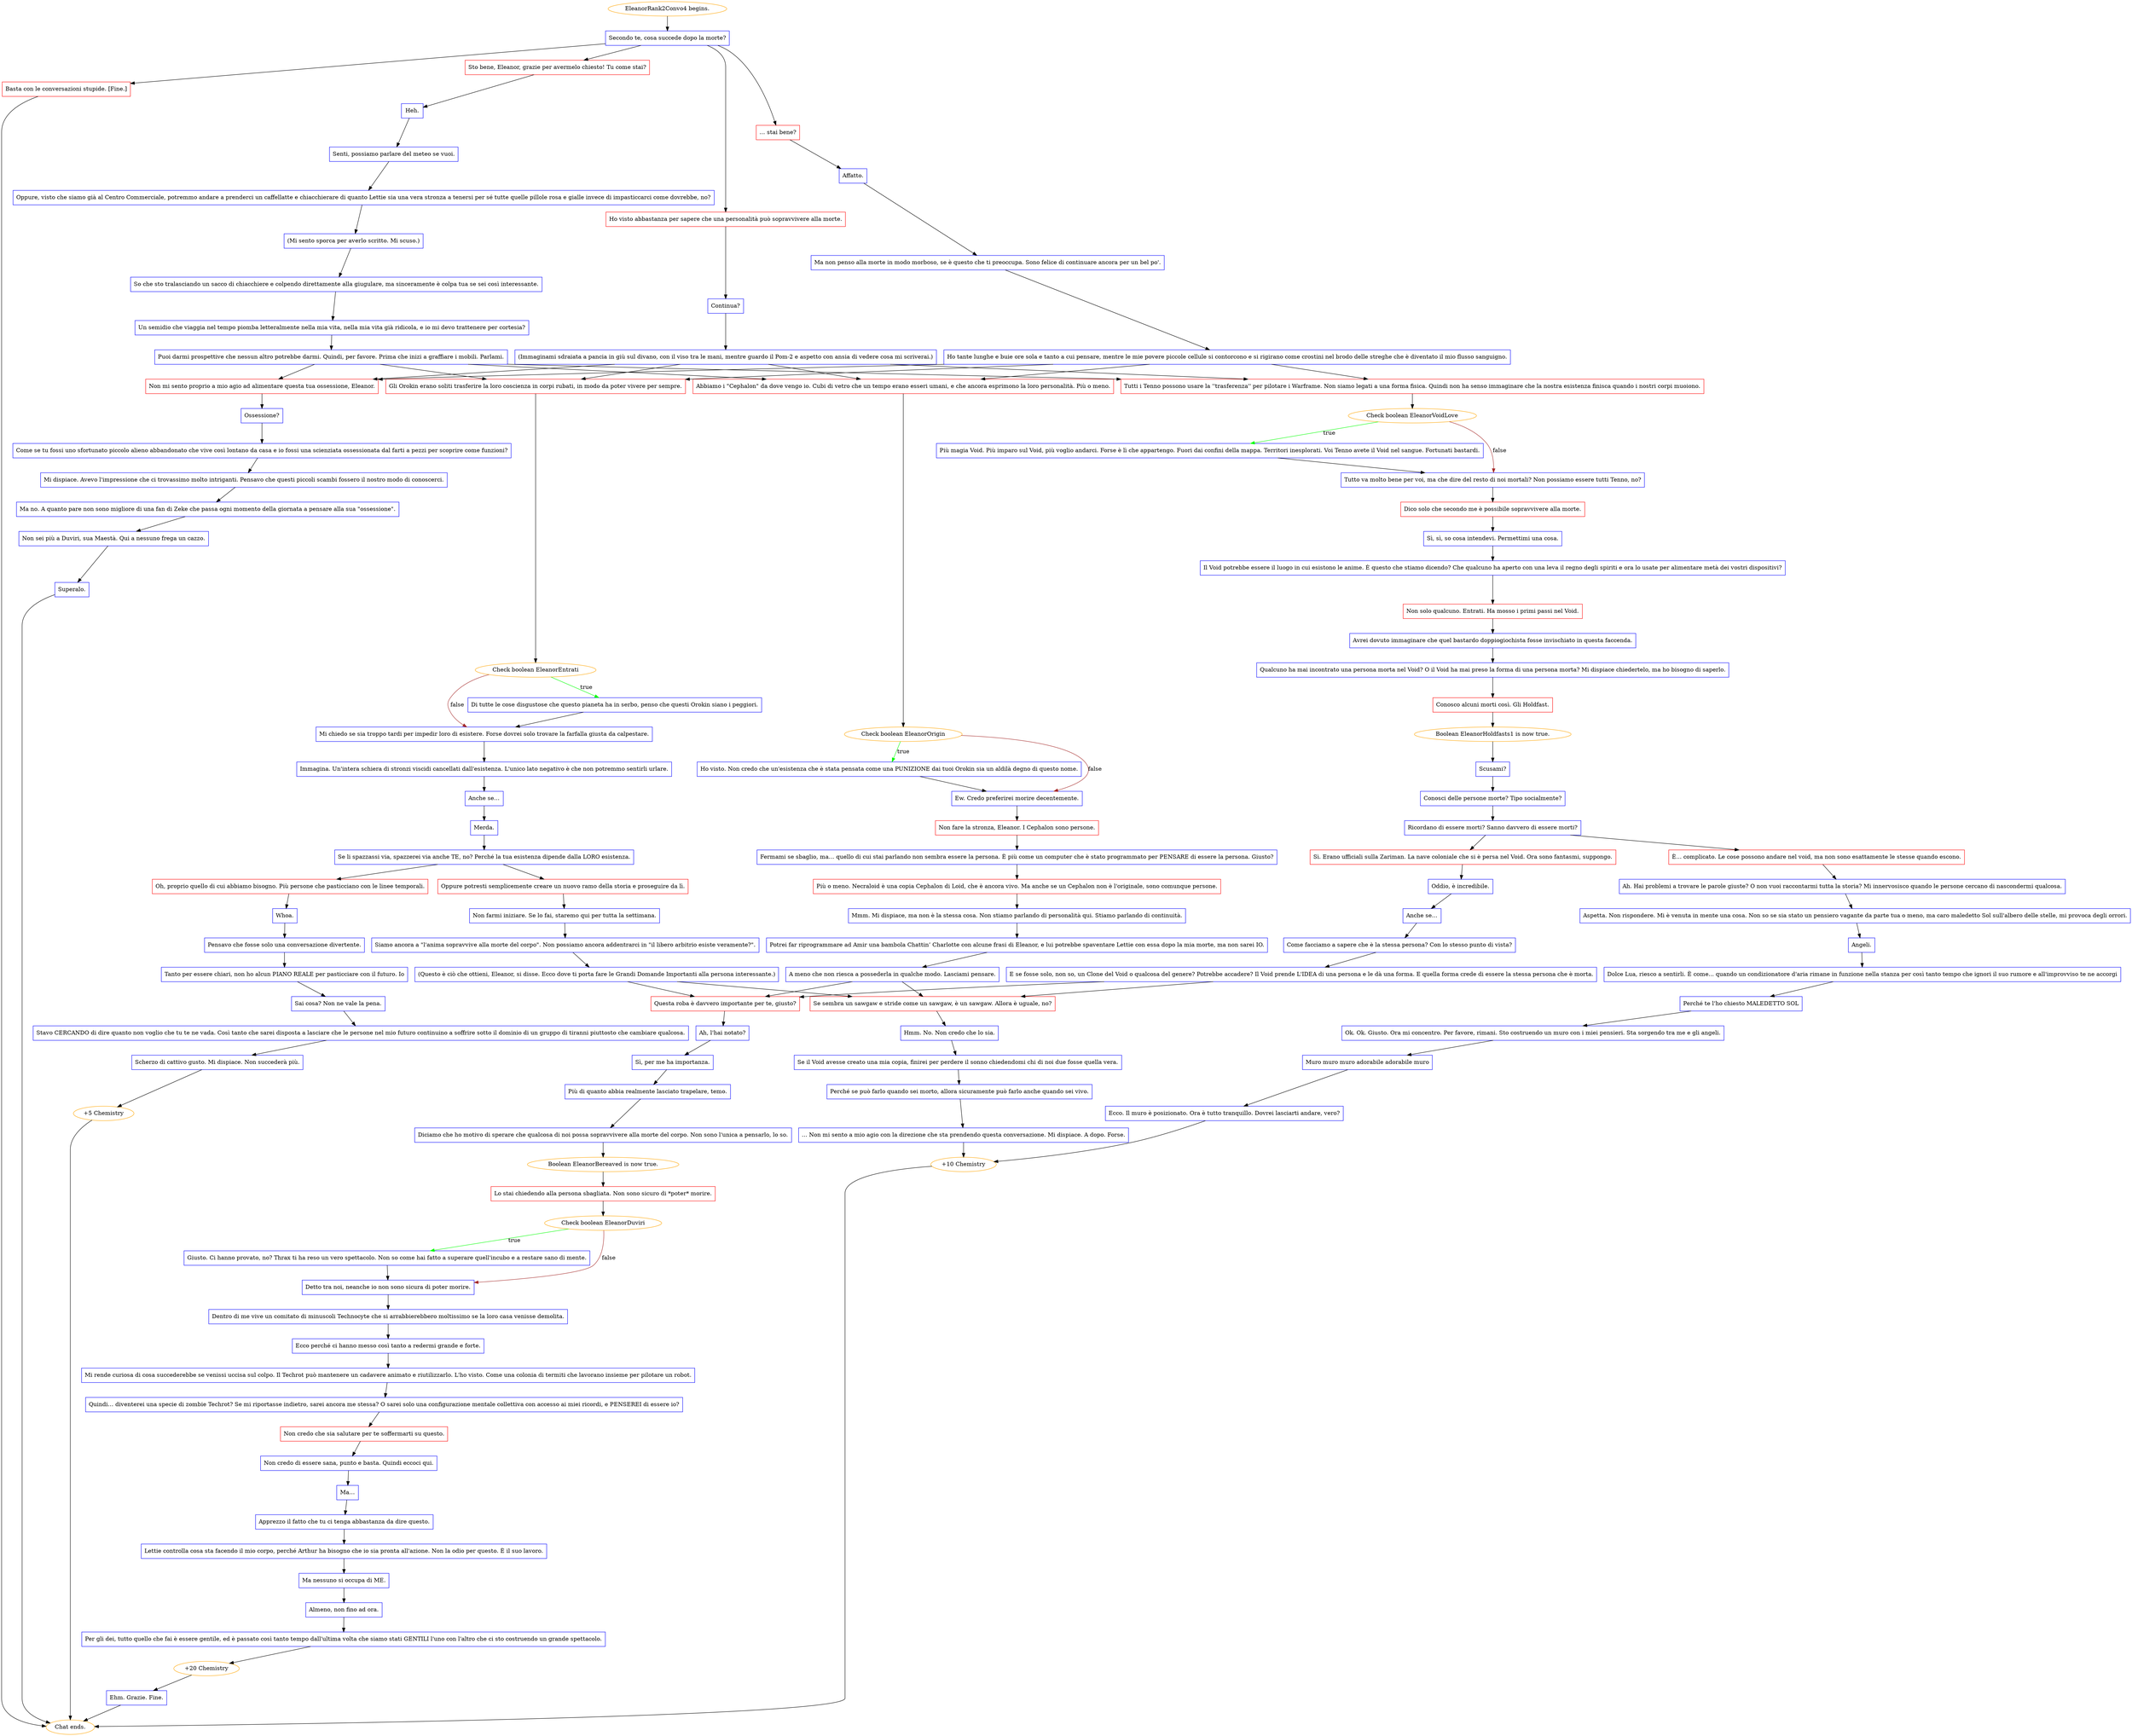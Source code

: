 digraph {
	"EleanorRank2Convo4 begins." [color=orange];
		"EleanorRank2Convo4 begins." -> j2305502203;
	j2305502203 [label="Secondo te, cosa succede dopo la morte?",shape=box,color=blue];
		j2305502203 -> j2067109547;
		j2305502203 -> j3203831951;
		j2305502203 -> j3534673560;
		j2305502203 -> j629756940;
	j2067109547 [label="Sto bene, Eleanor, grazie per avermelo chiesto! Tu come stai?",shape=box,color=red];
		j2067109547 -> j2428565192;
	j3203831951 [label="… stai bene?",shape=box,color=red];
		j3203831951 -> j1318050711;
	j3534673560 [label="Ho visto abbastanza per sapere che una personalità può sopravvivere alla morte.",shape=box,color=red];
		j3534673560 -> j2766806571;
	j629756940 [label="Basta con le conversazioni stupide. [Fine.]",shape=box,color=red];
		j629756940 -> "Chat ends.";
	j2428565192 [label="Heh.",shape=box,color=blue];
		j2428565192 -> j625571416;
	j1318050711 [label="Affatto.",shape=box,color=blue];
		j1318050711 -> j565262433;
	j2766806571 [label="Continua?",shape=box,color=blue];
		j2766806571 -> j671838485;
	"Chat ends." [color=orange];
	j625571416 [label="Senti, possiamo parlare del meteo se vuoi.",shape=box,color=blue];
		j625571416 -> j3047926051;
	j565262433 [label="Ma non penso alla morte in modo morboso, se è questo che ti preoccupa. Sono felice di continuare ancora per un bel po'.",shape=box,color=blue];
		j565262433 -> j4186459644;
	j671838485 [label="(Immaginami sdraiata a pancia in giù sul divano, con il viso tra le mani, mentre guardo il Pom-2 e aspetto con ansia di vedere cosa mi scriverai.)",shape=box,color=blue];
		j671838485 -> j1871268614;
		j671838485 -> j298014735;
		j671838485 -> j1860768454;
		j671838485 -> j3202496066;
	j3047926051 [label="Oppure, visto che siamo già al Centro Commerciale, potremmo andare a prenderci un caffellatte e chiacchierare di quanto Lettie sia una vera stronza a tenersi per sé tutte quelle pillole rosa e gialle invece di impasticcarci come dovrebbe, no?",shape=box,color=blue];
		j3047926051 -> j2111419325;
	j4186459644 [label="Ho tante lunghe e buie ore sola e tanto a cui pensare, mentre le mie povere piccole cellule si contorcono e si rigirano come crostini nel brodo delle streghe che è diventato il mio flusso sanguigno.",shape=box,color=blue];
		j4186459644 -> j1871268614;
		j4186459644 -> j298014735;
		j4186459644 -> j1860768454;
		j4186459644 -> j3202496066;
	j1871268614 [label="Abbiamo i \"Cephalon\" da dove vengo io. Cubi di vetro che un tempo erano esseri umani, e che ancora esprimono la loro personalità. Più o meno.",shape=box,color=red];
		j1871268614 -> j1343304143;
	j298014735 [label="Gli Orokin erano soliti trasferire la loro coscienza in corpi rubati, in modo da poter vivere per sempre.",shape=box,color=red];
		j298014735 -> j3627759057;
	j1860768454 [label="Tutti i Tenno possono usare la ''trasferenza'' per pilotare i Warframe. Non siamo legati a una forma fisica. Quindi non ha senso immaginare che la nostra esistenza finisca quando i nostri corpi muoiono.",shape=box,color=red];
		j1860768454 -> j3467238656;
	j3202496066 [label="Non mi sento proprio a mio agio ad alimentare questa tua ossessione, Eleanor.",shape=box,color=red];
		j3202496066 -> j2889576314;
	j2111419325 [label="(Mi sento sporca per averlo scritto. Mi scuso.)",shape=box,color=blue];
		j2111419325 -> j2890206943;
	j1343304143 [label="Check boolean EleanorOrigin",color=orange];
		j1343304143 -> j2558300159 [label=true,color=green];
		j1343304143 -> j1871745529 [label=false,color=brown];
	j3627759057 [label="Check boolean EleanorEntrati",color=orange];
		j3627759057 -> j855363997 [label=true,color=green];
		j3627759057 -> j1705456226 [label=false,color=brown];
	j3467238656 [label="Check boolean EleanorVoidLove",color=orange];
		j3467238656 -> j608260033 [label=true,color=green];
		j3467238656 -> j1342254255 [label=false,color=brown];
	j2889576314 [label="Ossessione?",shape=box,color=blue];
		j2889576314 -> j1597063571;
	j2890206943 [label="So che sto tralasciando un sacco di chiacchiere e colpendo direttamente alla giugulare, ma sinceramente è colpa tua se sei così interessante.",shape=box,color=blue];
		j2890206943 -> j2577611500;
	j2558300159 [label="Ho visto. Non credo che un'esistenza che è stata pensata come una PUNIZIONE dai tuoi Orokin sia un aldilà degno di questo nome.",shape=box,color=blue];
		j2558300159 -> j1871745529;
	j1871745529 [label="Ew. Credo preferirei morire decentemente.",shape=box,color=blue];
		j1871745529 -> j703176004;
	j855363997 [label="Di tutte le cose disgustose che questo pianeta ha in serbo, penso che questi Orokin siano i peggiori.",shape=box,color=blue];
		j855363997 -> j1705456226;
	j1705456226 [label="Mi chiedo se sia troppo tardi per impedir loro di esistere. Forse dovrei solo trovare la farfalla giusta da calpestare.",shape=box,color=blue];
		j1705456226 -> j2763348035;
	j608260033 [label="Più magia Void. Più imparo sul Void, più voglio andarci. Forse è lì che appartengo. Fuori dai confini della mappa. Territori inesplorati. Voi Tenno avete il Void nel sangue. Fortunati bastardi.",shape=box,color=blue];
		j608260033 -> j1342254255;
	j1342254255 [label="Tutto va molto bene per voi, ma che dire del resto di noi mortali? Non possiamo essere tutti Tenno, no?",shape=box,color=blue];
		j1342254255 -> j903133327;
	j1597063571 [label="Come se tu fossi uno sfortunato piccolo alieno abbandonato che vive così lontano da casa e io fossi una scienziata ossessionata dal farti a pezzi per scoprire come funzioni?",shape=box,color=blue];
		j1597063571 -> j3544856367;
	j2577611500 [label="Un semidio che viaggia nel tempo piomba letteralmente nella mia vita, nella mia vita già ridicola, e io mi devo trattenere per cortesia?",shape=box,color=blue];
		j2577611500 -> j3953023313;
	j703176004 [label="Non fare la stronza, Eleanor. I Cephalon sono persone.",shape=box,color=red];
		j703176004 -> j166506052;
	j2763348035 [label="Immagina. Un'intera schiera di stronzi viscidi cancellati dall'esistenza. L'unico lato negativo è che non potremmo sentirli urlare.",shape=box,color=blue];
		j2763348035 -> j3138761552;
	j903133327 [label="Dico solo che secondo me è possibile sopravvivere alla morte.",shape=box,color=red];
		j903133327 -> j1366409136;
	j3544856367 [label="Mi dispiace. Avevo l'impressione che ci trovassimo molto intriganti. Pensavo che questi piccoli scambi fossero il nostro modo di conoscerci.",shape=box,color=blue];
		j3544856367 -> j3043891924;
	j3953023313 [label="Puoi darmi prospettive che nessun altro potrebbe darmi. Quindi, per favore. Prima che inizi a graffiare i mobili. Parlami.",shape=box,color=blue];
		j3953023313 -> j1871268614;
		j3953023313 -> j298014735;
		j3953023313 -> j1860768454;
		j3953023313 -> j3202496066;
	j166506052 [label="Fermami se sbaglio, ma… quello di cui stai parlando non sembra essere la persona. È più come un computer che è stato programmato per PENSARE di essere la persona. Giusto?",shape=box,color=blue];
		j166506052 -> j1480991934;
	j3138761552 [label="Anche se…",shape=box,color=blue];
		j3138761552 -> j2186002232;
	j1366409136 [label="Sì, sì, so cosa intendevi. Permettimi una cosa.",shape=box,color=blue];
		j1366409136 -> j2165352717;
	j3043891924 [label="Ma no. A quanto pare non sono migliore di una fan di Zeke che passa ogni momento della giornata a pensare alla sua \"ossessione\".",shape=box,color=blue];
		j3043891924 -> j3935819268;
	j1480991934 [label="Più o meno. Necraloid è una copia Cephalon di Loid, che è ancora vivo. Ma anche se un Cephalon non è l'originale, sono comunque persone.",shape=box,color=red];
		j1480991934 -> j4065233404;
	j2186002232 [label="Merda.",shape=box,color=blue];
		j2186002232 -> j1792169418;
	j2165352717 [label="Il Void potrebbe essere il luogo in cui esistono le anime. È questo che stiamo dicendo? Che qualcuno ha aperto con una leva il regno degli spiriti e ora lo usate per alimentare metà dei vostri dispositivi?",shape=box,color=blue];
		j2165352717 -> j3946495504;
	j3935819268 [label="Non sei più a Duviri, sua Maestà. Qui a nessuno frega un cazzo.",shape=box,color=blue];
		j3935819268 -> j481930848;
	j4065233404 [label="Mmm. Mi dispiace, ma non è la stessa cosa. Non stiamo parlando di personalità qui. Stiamo parlando di continuità.",shape=box,color=blue];
		j4065233404 -> j1993215586;
	j1792169418 [label="Se li spazzassi via, spazzerei via anche TE, no? Perché la tua esistenza dipende dalla LORO esistenza.",shape=box,color=blue];
		j1792169418 -> j3164053615;
		j1792169418 -> j1549667902;
	j3946495504 [label="Non solo qualcuno. Entrati. Ha mosso i primi passi nel Void.",shape=box,color=red];
		j3946495504 -> j603687493;
	j481930848 [label="Superalo.",shape=box,color=blue];
		j481930848 -> "Chat ends.";
	j1993215586 [label="Potrei far riprogrammare ad Amir una bambola Chattin’ Charlotte con alcune frasi di Eleanor, e lui potrebbe spaventare Lettie con essa dopo la mia morte, ma non sarei IO.",shape=box,color=blue];
		j1993215586 -> j1342827488;
	j3164053615 [label="Oh, proprio quello di cui abbiamo bisogno. Più persone che pasticciano con le linee temporali.",shape=box,color=red];
		j3164053615 -> j734115791;
	j1549667902 [label="Oppure potresti semplicemente creare un nuovo ramo della storia e proseguire da lì.",shape=box,color=red];
		j1549667902 -> j994296114;
	j603687493 [label="Avrei dovuto immaginare che quel bastardo doppiogiochista fosse invischiato in questa faccenda.",shape=box,color=blue];
		j603687493 -> j1856092258;
	j1342827488 [label="A meno che non riesca a possederla in qualche modo. Lasciami pensare.",shape=box,color=blue];
		j1342827488 -> j3532425820;
		j1342827488 -> j313733324;
	j734115791 [label="Whoa.",shape=box,color=blue];
		j734115791 -> j2443583220;
	j994296114 [label="Non farmi iniziare. Se lo fai, staremo qui per tutta la settimana.",shape=box,color=blue];
		j994296114 -> j1239015694;
	j1856092258 [label="Qualcuno ha mai incontrato una persona morta nel Void? O il Void ha mai preso la forma di una persona morta? Mi dispiace chiedertelo, ma ho bisogno di saperlo.",shape=box,color=blue];
		j1856092258 -> j1910076830;
	j3532425820 [label="Se sembra un sawgaw e stride come un sawgaw, è un sawgaw. Allora è uguale, no?",shape=box,color=red];
		j3532425820 -> j2425254714;
	j313733324 [label="Questa roba è davvero importante per te, giusto?",shape=box,color=red];
		j313733324 -> j451350032;
	j2443583220 [label="Pensavo che fosse solo una conversazione divertente.",shape=box,color=blue];
		j2443583220 -> j206349007;
	j1239015694 [label="Siamo ancora a \"l'anima sopravvive alla morte del corpo\". Non possiamo ancora addentrarci in \"il libero arbitrio esiste veramente?\".",shape=box,color=blue];
		j1239015694 -> j1431592761;
	j1910076830 [label="Conosco alcuni morti così. Gli Holdfast.",shape=box,color=red];
		j1910076830 -> j1659506784;
	j2425254714 [label="Hmm. No. Non credo che lo sia.",shape=box,color=blue];
		j2425254714 -> j587837248;
	j451350032 [label="Ah, l'hai notato?",shape=box,color=blue];
		j451350032 -> j1911129911;
	j206349007 [label="Tanto per essere chiari, non ho alcun PIANO REALE per pasticciare con il futuro. Io",shape=box,color=blue];
		j206349007 -> j3070241434;
	j1431592761 [label="(Questo è ciò che ottieni, Eleanor, si disse. Ecco dove ti porta fare le Grandi Domande Importanti alla persona interessante.)",shape=box,color=blue];
		j1431592761 -> j3532425820;
		j1431592761 -> j313733324;
	j1659506784 [label="Boolean EleanorHoldfasts1 is now true.",color=orange];
		j1659506784 -> j252921865;
	j587837248 [label="Se il Void avesse creato una mia copia, finirei per perdere il sonno chiedendomi chi di noi due fosse quella vera.",shape=box,color=blue];
		j587837248 -> j1966893557;
	j1911129911 [label="Sì, per me ha importanza.",shape=box,color=blue];
		j1911129911 -> j3807335318;
	j3070241434 [label="Sai cosa? Non ne vale la pena.",shape=box,color=blue];
		j3070241434 -> j3667860535;
	j252921865 [label="Scusami?",shape=box,color=blue];
		j252921865 -> j3598912872;
	j1966893557 [label="Perché se può farlo quando sei morto, allora sicuramente può farlo anche quando sei vivo.",shape=box,color=blue];
		j1966893557 -> j248396403;
	j3807335318 [label="Più di quanto abbia realmente lasciato trapelare, temo.",shape=box,color=blue];
		j3807335318 -> j2400055227;
	j3667860535 [label="Stavo CERCANDO di dire quanto non voglio che tu te ne vada. Così tanto che sarei disposta a lasciare che le persone nel mio futuro continuino a soffrire sotto il dominio di un gruppo di tiranni piuttosto che cambiare qualcosa.",shape=box,color=blue];
		j3667860535 -> j3193946641;
	j3598912872 [label="Conosci delle persone morte? Tipo socialmente?",shape=box,color=blue];
		j3598912872 -> j2566473794;
	j248396403 [label="... Non mi sento a mio agio con la direzione che sta prendendo questa conversazione. Mi dispiace. A dopo. Forse.",shape=box,color=blue];
		j248396403 -> j1933300832;
	j2400055227 [label="Diciamo che ho motivo di sperare che qualcosa di noi possa sopravvivere alla morte del corpo. Non sono l'unica a pensarlo, lo so.",shape=box,color=blue];
		j2400055227 -> j3018037811;
	j3193946641 [label="Scherzo di cattivo gusto. Mi dispiace. Non succederà più.",shape=box,color=blue];
		j3193946641 -> j4081414586;
	j2566473794 [label="Ricordano di essere morti? Sanno davvero di essere morti?",shape=box,color=blue];
		j2566473794 -> j1418848052;
		j2566473794 -> j3262610039;
	j1933300832 [label="+10 Chemistry",color=orange];
		j1933300832 -> "Chat ends.";
	j3018037811 [label="Boolean EleanorBereaved is now true.",color=orange];
		j3018037811 -> j1517298721;
	j4081414586 [label="+5 Chemistry",color=orange];
		j4081414586 -> "Chat ends.";
	j1418848052 [label="Sì. Erano ufficiali sulla Zariman. La nave coloniale che si è persa nel Void. Ora sono fantasmi, suppongo.",shape=box,color=red];
		j1418848052 -> j1723304826;
	j3262610039 [label="È... complicato. Le cose possono andare nel void, ma non sono esattamente le stesse quando escono.",shape=box,color=red];
		j3262610039 -> j355410890;
	j1517298721 [label="Lo stai chiedendo alla persona sbagliata. Non sono sicuro di *poter* morire.",shape=box,color=red];
		j1517298721 -> j4031565703;
	j1723304826 [label="Oddio, è incredibile.",shape=box,color=blue];
		j1723304826 -> j727068743;
	j355410890 [label="Ah. Hai problemi a trovare le parole giuste? O non vuoi raccontarmi tutta la storia? Mi innervosisco quando le persone cercano di nascondermi qualcosa.",shape=box,color=blue];
		j355410890 -> j4280197628;
	j4031565703 [label="Check boolean EleanorDuviri",color=orange];
		j4031565703 -> j3489500846 [label=true,color=green];
		j4031565703 -> j317617203 [label=false,color=brown];
	j727068743 [label="Anche se…",shape=box,color=blue];
		j727068743 -> j2446102623;
	j4280197628 [label="Aspetta. Non rispondere. Mi è venuta in mente una cosa. Non so se sia stato un pensiero vagante da parte tua o meno, ma caro maledetto Sol sull'albero delle stelle, mi provoca degli orrori.",shape=box,color=blue];
		j4280197628 -> j1424438461;
	j3489500846 [label="Giusto. Ci hanno provato, no? Thrax ti ha reso un vero spettacolo. Non so come hai fatto a superare quell'incubo e a restare sano di mente.",shape=box,color=blue];
		j3489500846 -> j317617203;
	j317617203 [label="Detto tra noi, neanche io non sono sicura di poter morire.",shape=box,color=blue];
		j317617203 -> j3802048391;
	j2446102623 [label="Come facciamo a sapere che è la stessa persona? Con lo stesso punto di vista?",shape=box,color=blue];
		j2446102623 -> j2948054839;
	j1424438461 [label="Angeli.",shape=box,color=blue];
		j1424438461 -> j1082257257;
	j3802048391 [label="Dentro di me vive un comitato di minuscoli Technocyte che si arrabbierebbero moltissimo se la loro casa venisse demolita.",shape=box,color=blue];
		j3802048391 -> j1240733812;
	j2948054839 [label="E se fosse solo, non so, un Clone del Void o qualcosa del genere? Potrebbe accadere? Il Void prende L'IDEA di una persona e le dà una forma. E quella forma crede di essere la stessa persona che è morta.",shape=box,color=blue];
		j2948054839 -> j3532425820;
		j2948054839 -> j313733324;
	j1082257257 [label="Dolce Lua, riesco a sentirli. È come... quando un condizionatore d'aria rimane in funzione nella stanza per così tanto tempo che ignori il suo rumore e all'improvviso te ne accorgi",shape=box,color=blue];
		j1082257257 -> j428875536;
	j1240733812 [label="Ecco perché ci hanno messo così tanto a redermi grande e forte.",shape=box,color=blue];
		j1240733812 -> j21878797;
	j428875536 [label="Perché te l'ho chiesto MALEDETTO SOL",shape=box,color=blue];
		j428875536 -> j2926014587;
	j21878797 [label="Mi rende curiosa di cosa succederebbe se venissi uccisa sul colpo. Il Techrot può mantenere un cadavere animato e riutilizzarlo. L'ho visto. Come una colonia di termiti che lavorano insieme per pilotare un robot.",shape=box,color=blue];
		j21878797 -> j231598412;
	j2926014587 [label="Ok. Ok. Giusto. Ora mi concentro. Per favore, rimani. Sto costruendo un muro con i miei pensieri. Sta sorgendo tra me e gli angeli.",shape=box,color=blue];
		j2926014587 -> j3607477385;
	j231598412 [label="Quindi… diventerei una specie di zombie Techrot? Se mi riportasse indietro, sarei ancora me stessa? O sarei solo una configurazione mentale collettiva con accesso ai miei ricordi, e PENSEREI di essere io?",shape=box,color=blue];
		j231598412 -> j4009550566;
	j3607477385 [label="Muro muro muro adorabile adorabile muro",shape=box,color=blue];
		j3607477385 -> j1379330932;
	j4009550566 [label="Non credo che sia salutare per te soffermarti su questo.",shape=box,color=red];
		j4009550566 -> j3906197094;
	j1379330932 [label="Ecco. Il muro è posizionato. Ora è tutto tranquillo. Dovrei lasciarti andare, vero?",shape=box,color=blue];
		j1379330932 -> j1933300832;
	j3906197094 [label="Non credo di essere sana, punto e basta. Quindi eccoci qui.",shape=box,color=blue];
		j3906197094 -> j344372994;
	j344372994 [label="Ma…",shape=box,color=blue];
		j344372994 -> j3059211421;
	j3059211421 [label="Apprezzo il fatto che tu ci tenga abbastanza da dire questo.",shape=box,color=blue];
		j3059211421 -> j2667117909;
	j2667117909 [label="Lettie controlla cosa sta facendo il mio corpo, perché Arthur ha bisogno che io sia pronta all'azione. Non la odio per questo. È il suo lavoro.",shape=box,color=blue];
		j2667117909 -> j816843414;
	j816843414 [label="Ma nessuno si occupa di ME.",shape=box,color=blue];
		j816843414 -> j1901553061;
	j1901553061 [label="Almeno, non fino ad ora.",shape=box,color=blue];
		j1901553061 -> j2096621649;
	j2096621649 [label="Per gli dei, tutto quello che fai è essere gentile, ed è passato così tanto tempo dall'ultima volta che siamo stati GENTILI l'uno con l'altro che ci sto costruendo un grande spettacolo.",shape=box,color=blue];
		j2096621649 -> j1766694897;
	j1766694897 [label="+20 Chemistry",color=orange];
		j1766694897 -> j2273460408;
	j2273460408 [label="Ehm. Grazie. Fine.",shape=box,color=blue];
		j2273460408 -> "Chat ends.";
}